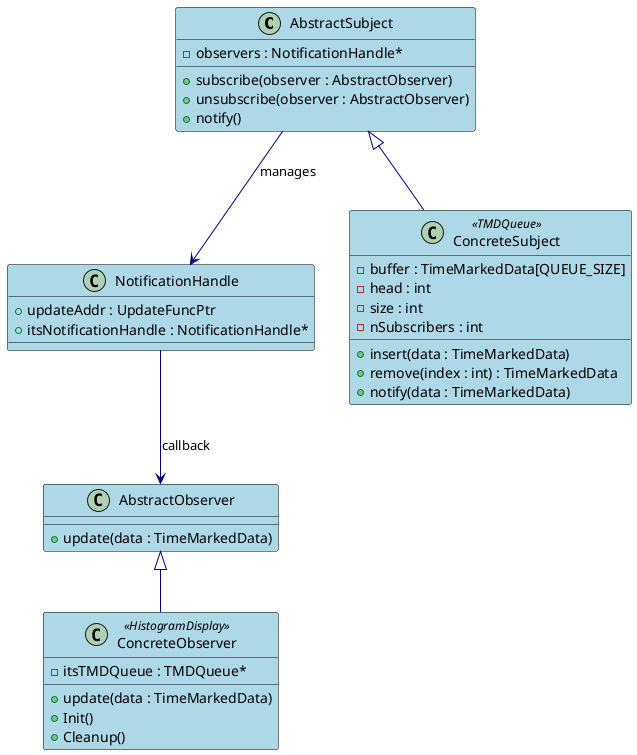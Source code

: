@startuml ObserverPattern_ClassDiagram

skinparam class {
    BackgroundColor LightBlue
    ArrowColor Navy
    BorderColor Black
}

class AbstractSubject {
    + subscribe(observer : AbstractObserver)
    + unsubscribe(observer : AbstractObserver)
    + notify()
    - observers : NotificationHandle*
}

class AbstractObserver {
    + update(data : TimeMarkedData)
}

class NotificationHandle {
    + updateAddr : UpdateFuncPtr
    + itsNotificationHandle : NotificationHandle*
}

class ConcreteSubject <<TMDQueue>> {
    + insert(data : TimeMarkedData)
    + remove(index : int) : TimeMarkedData
    + notify(data : TimeMarkedData)
    - buffer : TimeMarkedData[QUEUE_SIZE]
    - head : int
    - size : int
    - nSubscribers : int
}

class ConcreteObserver <<HistogramDisplay>> {
    + update(data : TimeMarkedData)
    + Init()
    + Cleanup()
    - itsTMDQueue : TMDQueue*
}

AbstractSubject <|-- ConcreteSubject
AbstractObserver <|-- ConcreteObserver
AbstractSubject --> NotificationHandle : manages
NotificationHandle --> AbstractObserver : callback

@enduml
